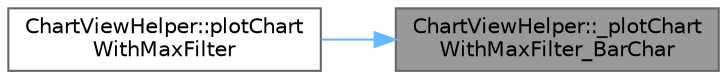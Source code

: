 digraph "ChartViewHelper::_plotChartWithMaxFilter_BarChar"
{
 // LATEX_PDF_SIZE
  bgcolor="transparent";
  edge [fontname=Helvetica,fontsize=10,labelfontname=Helvetica,labelfontsize=10];
  node [fontname=Helvetica,fontsize=10,shape=box,height=0.2,width=0.4];
  rankdir="RL";
  Node1 [id="Node000001",label="ChartViewHelper::_plotChart\lWithMaxFilter_BarChar",height=0.2,width=0.4,color="gray40", fillcolor="grey60", style="filled", fontcolor="black",tooltip="فیلتر بالا گذر برای حالت گسسته"];
  Node1 -> Node2 [id="edge1_Node000001_Node000002",dir="back",color="steelblue1",style="solid",tooltip=" "];
  Node2 [id="Node000002",label="ChartViewHelper::plotChart\lWithMaxFilter",height=0.2,width=0.4,color="grey40", fillcolor="white", style="filled",URL="$class_chart_view_helper.html#a7de649321e8d724b27a635423ea017b6",tooltip="فیلتربالا گذر برای داه‌ها"];
}
